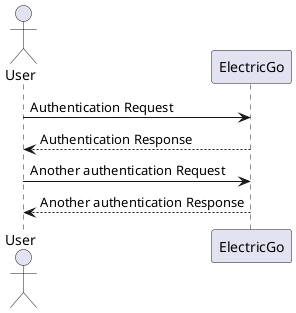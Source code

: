 @startuml PV System Context Diagram



actor "User" as User
participant ElectricGo 

User -> ElectricGo: Authentication Request
ElectricGo --> User: Authentication Response

User -> ElectricGo: Another authentication Request
User <-- ElectricGo: Another authentication Response
@enduml